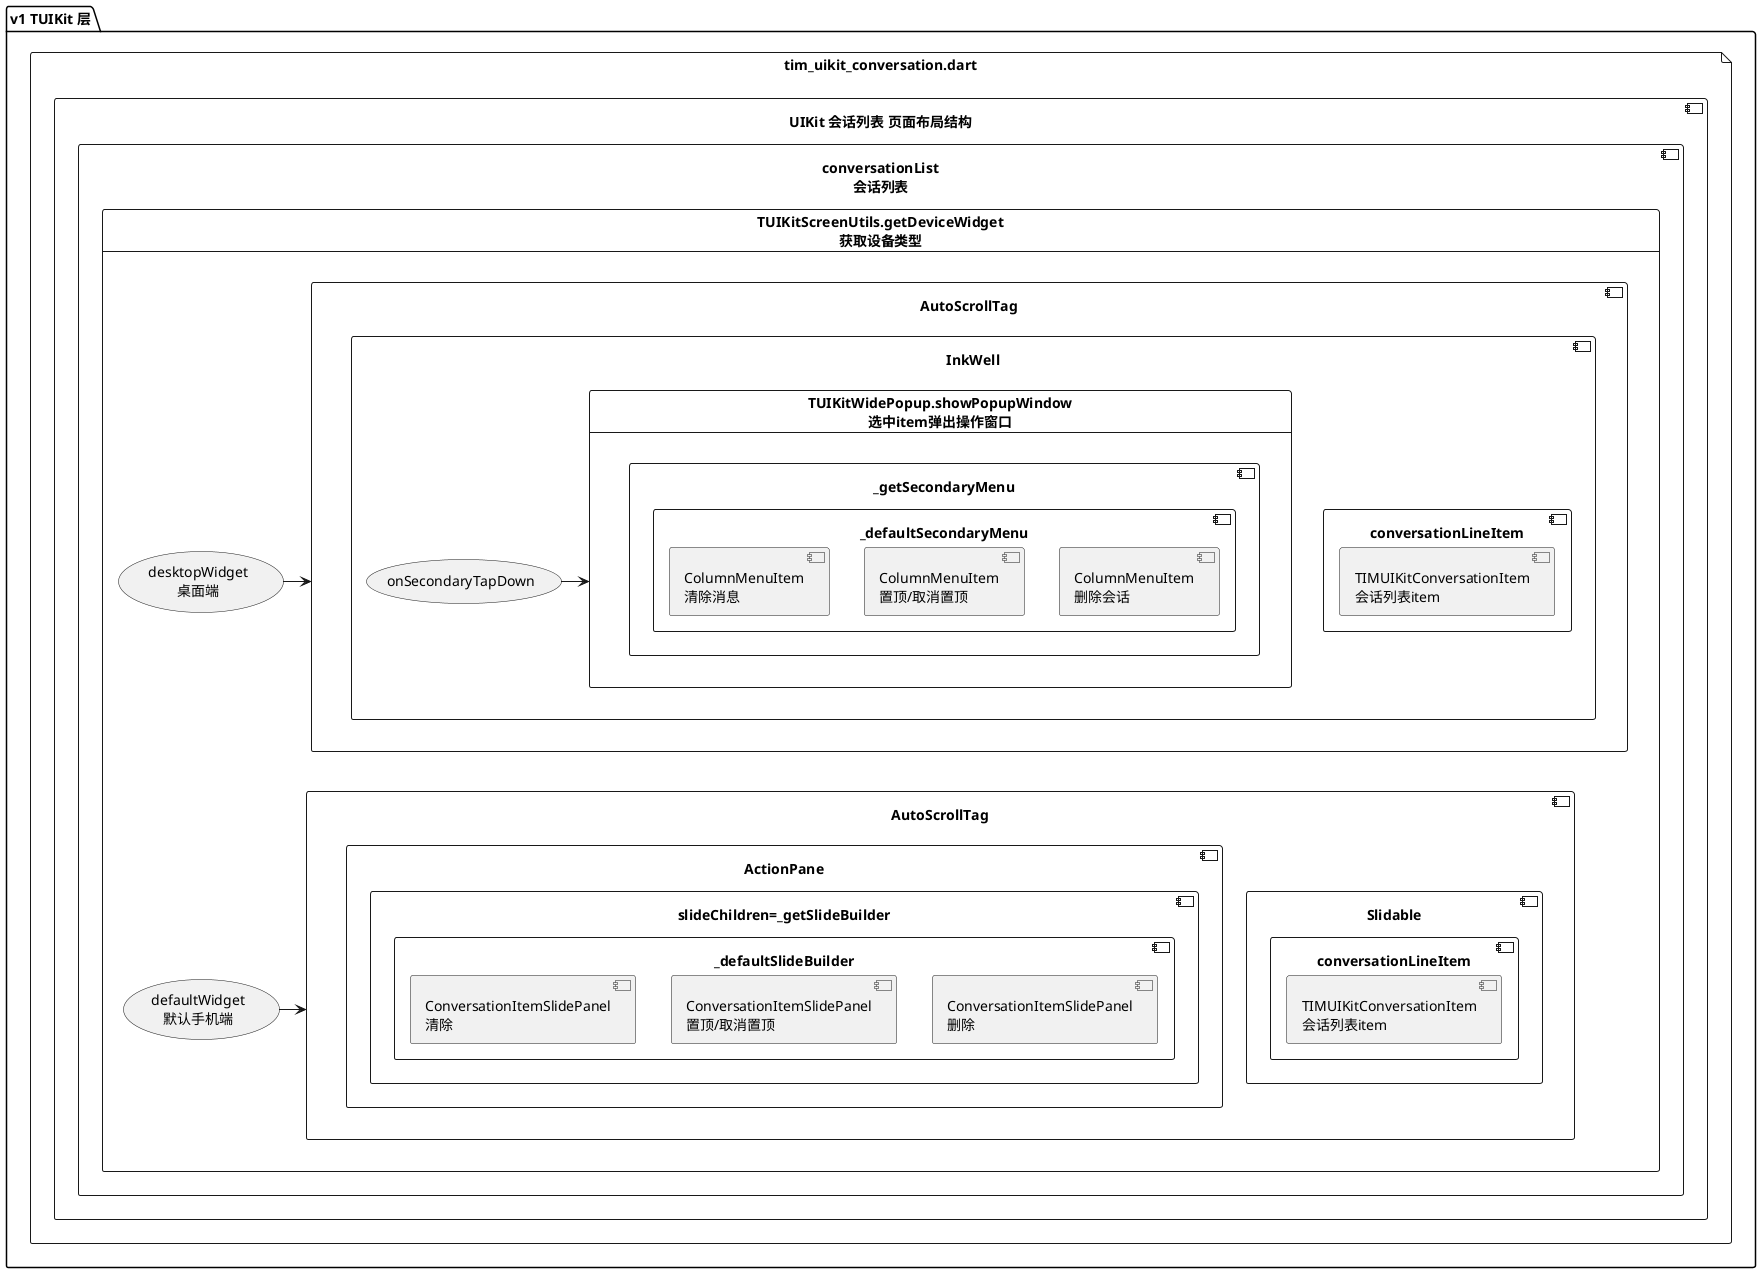 @startuml
'https://plantuml.com/component-diagram


package “v1 TUIKit 层” as v1TUIKit{
    file tim_uikit_conversation.dart as tim_uikit_conversation_dart{
        component "UIKit 会话列表 页面布局结构" as TIMUIKitConversation_W{

            component conversationList\n会话列表 as  tim_uikit_conversation_conversationList{

                card TUIKitScreenUtils.getDeviceWidget\n获取设备类型 as conversationList_getDeviceWidget{
                    (desktopWidget\n桌面端) as conversationList_getDeviceWidget_desktopWidget
                    component AutoScrollTag as conversationList_getDeviceWidget_desktopWidget_AutoScrollTag{
                        component InkWell as conversationList_getDeviceWidget_desktopWidget_AutoScrollTag_InkWell{
                            component conversationLineItem as conversationList_getDeviceWidget_desktopWidget_AutoScrollTag_InkWell_conversationLineItem{
                                component TIMUIKitConversationItem\n会话列表item as desktopWidget_TIMUIKitConversationItem_W{

                                }
                            }

                            (onSecondaryTapDown) as conversationList_getDeviceWidget_desktopWidget_AutoScrollTag_InkWell_onSecondaryTapDown
                            card TUIKitWidePopup.showPopupWindow\n选中item弹出操作窗口 as conversationList_getDeviceWidget_desktopWidget_AutoScrollTag_InkWell_showPopupWindow{
                                component _getSecondaryMenu as conversationList_getDeviceWidget_desktopWidget_AutoScrollTag_InkWell_showPopupWindow__getSecondaryMenu{
                                    component _defaultSecondaryMenu as conversationList_getDeviceWidget_desktopWidget_AutoScrollTag_InkWell_showPopupWindow__getSecondaryMenu__defaultSecondaryMenu{
                                        [ColumnMenuItem\n清除消息] as conversationList_getDeviceWidget_desktopWidget_AutoScrollTag_InkWell_showPopupWindow__getSecondaryMenu__defaultSecondaryMenu_clean
                                        [ColumnMenuItem\n置顶/取消置顶] as conversationList_getDeviceWidget_desktopWidget_AutoScrollTag_InkWell_showPopupWindow__getSecondaryMenu__defaultSecondaryMenu_pin
                                        [ColumnMenuItem\n删除会话] as conversationList_getDeviceWidget_desktopWidget_AutoScrollTag_InkWell_showPopupWindow__getSecondaryMenu__defaultSecondaryMenu_delete

                                        conversationList_getDeviceWidget_desktopWidget_AutoScrollTag_InkWell_showPopupWindow__getSecondaryMenu__defaultSecondaryMenu_clean .[hidden] conversationList_getDeviceWidget_desktopWidget_AutoScrollTag_InkWell_showPopupWindow__getSecondaryMenu__defaultSecondaryMenu_pin
                                        conversationList_getDeviceWidget_desktopWidget_AutoScrollTag_InkWell_showPopupWindow__getSecondaryMenu__defaultSecondaryMenu_pin .[hidden] conversationList_getDeviceWidget_desktopWidget_AutoScrollTag_InkWell_showPopupWindow__getSecondaryMenu__defaultSecondaryMenu_delete
                                    }
                                }
                            }

                            conversationList_getDeviceWidget_desktopWidget_AutoScrollTag_InkWell_onSecondaryTapDown -left-> conversationList_getDeviceWidget_desktopWidget_AutoScrollTag_InkWell_showPopupWindow
                        }
                    }

                    (defaultWidget\n默认手机端) as conversationList_getDeviceWidget_defaultWidget
                    component AutoScrollTag as conversationList_getDeviceWidget_defaultWidget_AutoScrollTag{
                        component Slidable as conversationList_getDeviceWidget_defaultWidget_AutoScrollTag_Slidable{
                            component conversationLineItem as conversationList_getDeviceWidget_defaultWidget_AutoScrollTag_Slidable_conversationLineItem{
                                component TIMUIKitConversationItem\n会话列表item as defaultWidget_TIMUIKitConversationItem_W{

                                }
                            }
                        }

                        component ActionPane as conversationList_getDeviceWidget_defaultWidget_AutoScrollTag_ActionPane{
                            component slideChildren=_getSlideBuilder as conversationList_getDeviceWidget_defaultWidget_AutoScrollTag_ActionPane__getSlideBuilder{
                                component _defaultSlideBuilder as conversationList_getDeviceWidget_defaultWidget_AutoScrollTag_ActionPane__getSlideBuilder__defaultSlideBuilder{
                                    [ConversationItemSlidePanel\n清除] as conversationList_getDeviceWidget_defaultWidget_AutoScrollTag_ActionPane__getSlideBuilder__defaultSlideBuilder_clean
                                    [ConversationItemSlidePanel\n置顶/取消置顶] as conversationList_getDeviceWidget_defaultWidget_AutoScrollTag_ActionPane__getSlideBuilder__defaultSlideBuilder_pin
                                    [ConversationItemSlidePanel\n删除] as conversationList_getDeviceWidget_defaultWidget_AutoScrollTag_ActionPane__getSlideBuilder__defaultSlideBuilder_delete

                                    conversationList_getDeviceWidget_defaultWidget_AutoScrollTag_ActionPane__getSlideBuilder__defaultSlideBuilder_clean .[hidden] conversationList_getDeviceWidget_defaultWidget_AutoScrollTag_ActionPane__getSlideBuilder__defaultSlideBuilder_pin
                                    conversationList_getDeviceWidget_defaultWidget_AutoScrollTag_ActionPane__getSlideBuilder__defaultSlideBuilder_pin .[hidden] conversationList_getDeviceWidget_defaultWidget_AutoScrollTag_ActionPane__getSlideBuilder__defaultSlideBuilder_delete
                                }
                            }
                        }
                    }

                    conversationList_getDeviceWidget_desktopWidget -> conversationList_getDeviceWidget_desktopWidget_AutoScrollTag
                    conversationList_getDeviceWidget_defaultWidget -> conversationList_getDeviceWidget_defaultWidget_AutoScrollTag

                    conversationList_getDeviceWidget_desktopWidget ..[hidden] conversationList_getDeviceWidget_defaultWidget
                }



            }


        }
    }
}

@enduml